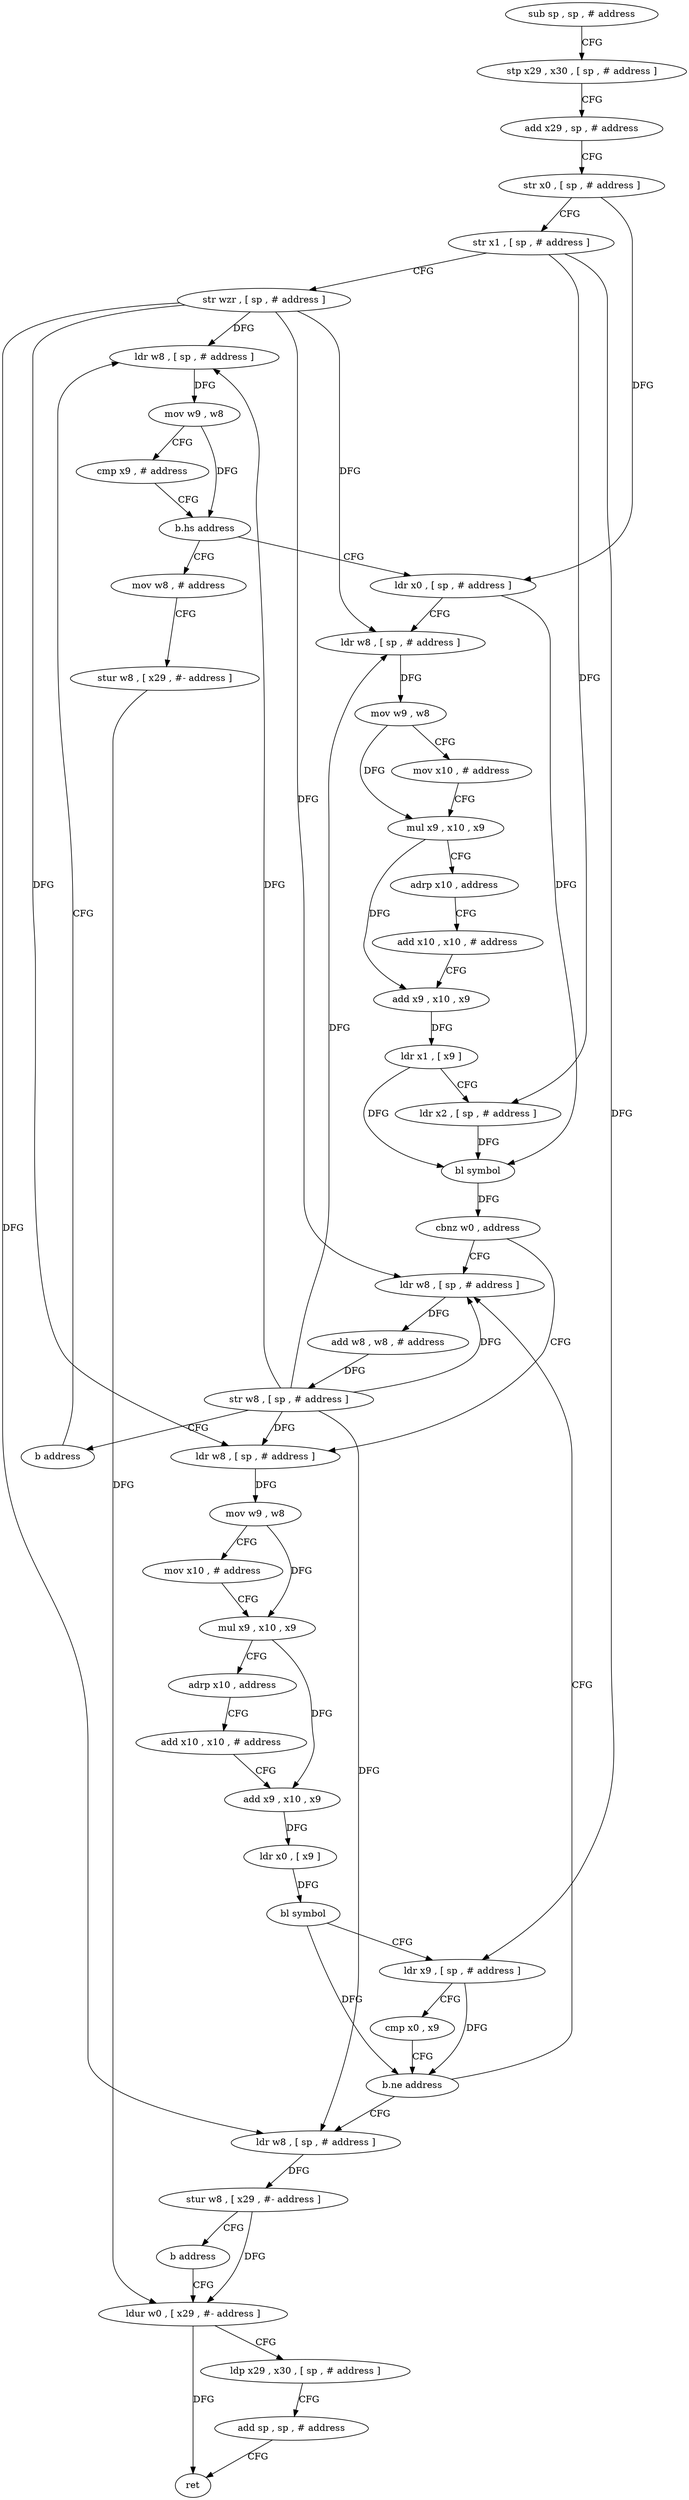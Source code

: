 digraph "func" {
"4212404" [label = "sub sp , sp , # address" ]
"4212408" [label = "stp x29 , x30 , [ sp , # address ]" ]
"4212412" [label = "add x29 , sp , # address" ]
"4212416" [label = "str x0 , [ sp , # address ]" ]
"4212420" [label = "str x1 , [ sp , # address ]" ]
"4212424" [label = "str wzr , [ sp , # address ]" ]
"4212428" [label = "ldr w8 , [ sp , # address ]" ]
"4212568" [label = "mov w8 , # address" ]
"4212572" [label = "stur w8 , [ x29 , #- address ]" ]
"4212576" [label = "ldur w0 , [ x29 , #- address ]" ]
"4212444" [label = "ldr x0 , [ sp , # address ]" ]
"4212448" [label = "ldr w8 , [ sp , # address ]" ]
"4212452" [label = "mov w9 , w8" ]
"4212456" [label = "mov x10 , # address" ]
"4212460" [label = "mul x9 , x10 , x9" ]
"4212464" [label = "adrp x10 , address" ]
"4212468" [label = "add x10 , x10 , # address" ]
"4212472" [label = "add x9 , x10 , x9" ]
"4212476" [label = "ldr x1 , [ x9 ]" ]
"4212480" [label = "ldr x2 , [ sp , # address ]" ]
"4212484" [label = "bl symbol" ]
"4212488" [label = "cbnz w0 , address" ]
"4212552" [label = "ldr w8 , [ sp , # address ]" ]
"4212492" [label = "ldr w8 , [ sp , # address ]" ]
"4212556" [label = "add w8 , w8 , # address" ]
"4212560" [label = "str w8 , [ sp , # address ]" ]
"4212564" [label = "b address" ]
"4212496" [label = "mov w9 , w8" ]
"4212500" [label = "mov x10 , # address" ]
"4212504" [label = "mul x9 , x10 , x9" ]
"4212508" [label = "adrp x10 , address" ]
"4212512" [label = "add x10 , x10 , # address" ]
"4212516" [label = "add x9 , x10 , x9" ]
"4212520" [label = "ldr x0 , [ x9 ]" ]
"4212524" [label = "bl symbol" ]
"4212528" [label = "ldr x9 , [ sp , # address ]" ]
"4212532" [label = "cmp x0 , x9" ]
"4212536" [label = "b.ne address" ]
"4212540" [label = "ldr w8 , [ sp , # address ]" ]
"4212432" [label = "mov w9 , w8" ]
"4212436" [label = "cmp x9 , # address" ]
"4212440" [label = "b.hs address" ]
"4212544" [label = "stur w8 , [ x29 , #- address ]" ]
"4212548" [label = "b address" ]
"4212580" [label = "ldp x29 , x30 , [ sp , # address ]" ]
"4212584" [label = "add sp , sp , # address" ]
"4212588" [label = "ret" ]
"4212404" -> "4212408" [ label = "CFG" ]
"4212408" -> "4212412" [ label = "CFG" ]
"4212412" -> "4212416" [ label = "CFG" ]
"4212416" -> "4212420" [ label = "CFG" ]
"4212416" -> "4212444" [ label = "DFG" ]
"4212420" -> "4212424" [ label = "CFG" ]
"4212420" -> "4212480" [ label = "DFG" ]
"4212420" -> "4212528" [ label = "DFG" ]
"4212424" -> "4212428" [ label = "DFG" ]
"4212424" -> "4212448" [ label = "DFG" ]
"4212424" -> "4212552" [ label = "DFG" ]
"4212424" -> "4212492" [ label = "DFG" ]
"4212424" -> "4212540" [ label = "DFG" ]
"4212428" -> "4212432" [ label = "DFG" ]
"4212568" -> "4212572" [ label = "CFG" ]
"4212572" -> "4212576" [ label = "DFG" ]
"4212576" -> "4212580" [ label = "CFG" ]
"4212576" -> "4212588" [ label = "DFG" ]
"4212444" -> "4212448" [ label = "CFG" ]
"4212444" -> "4212484" [ label = "DFG" ]
"4212448" -> "4212452" [ label = "DFG" ]
"4212452" -> "4212456" [ label = "CFG" ]
"4212452" -> "4212460" [ label = "DFG" ]
"4212456" -> "4212460" [ label = "CFG" ]
"4212460" -> "4212464" [ label = "CFG" ]
"4212460" -> "4212472" [ label = "DFG" ]
"4212464" -> "4212468" [ label = "CFG" ]
"4212468" -> "4212472" [ label = "CFG" ]
"4212472" -> "4212476" [ label = "DFG" ]
"4212476" -> "4212480" [ label = "CFG" ]
"4212476" -> "4212484" [ label = "DFG" ]
"4212480" -> "4212484" [ label = "DFG" ]
"4212484" -> "4212488" [ label = "DFG" ]
"4212488" -> "4212552" [ label = "CFG" ]
"4212488" -> "4212492" [ label = "CFG" ]
"4212552" -> "4212556" [ label = "DFG" ]
"4212492" -> "4212496" [ label = "DFG" ]
"4212556" -> "4212560" [ label = "DFG" ]
"4212560" -> "4212564" [ label = "CFG" ]
"4212560" -> "4212428" [ label = "DFG" ]
"4212560" -> "4212448" [ label = "DFG" ]
"4212560" -> "4212552" [ label = "DFG" ]
"4212560" -> "4212492" [ label = "DFG" ]
"4212560" -> "4212540" [ label = "DFG" ]
"4212564" -> "4212428" [ label = "CFG" ]
"4212496" -> "4212500" [ label = "CFG" ]
"4212496" -> "4212504" [ label = "DFG" ]
"4212500" -> "4212504" [ label = "CFG" ]
"4212504" -> "4212508" [ label = "CFG" ]
"4212504" -> "4212516" [ label = "DFG" ]
"4212508" -> "4212512" [ label = "CFG" ]
"4212512" -> "4212516" [ label = "CFG" ]
"4212516" -> "4212520" [ label = "DFG" ]
"4212520" -> "4212524" [ label = "DFG" ]
"4212524" -> "4212528" [ label = "CFG" ]
"4212524" -> "4212536" [ label = "DFG" ]
"4212528" -> "4212532" [ label = "CFG" ]
"4212528" -> "4212536" [ label = "DFG" ]
"4212532" -> "4212536" [ label = "CFG" ]
"4212536" -> "4212552" [ label = "CFG" ]
"4212536" -> "4212540" [ label = "CFG" ]
"4212540" -> "4212544" [ label = "DFG" ]
"4212432" -> "4212436" [ label = "CFG" ]
"4212432" -> "4212440" [ label = "DFG" ]
"4212436" -> "4212440" [ label = "CFG" ]
"4212440" -> "4212568" [ label = "CFG" ]
"4212440" -> "4212444" [ label = "CFG" ]
"4212544" -> "4212548" [ label = "CFG" ]
"4212544" -> "4212576" [ label = "DFG" ]
"4212548" -> "4212576" [ label = "CFG" ]
"4212580" -> "4212584" [ label = "CFG" ]
"4212584" -> "4212588" [ label = "CFG" ]
}
